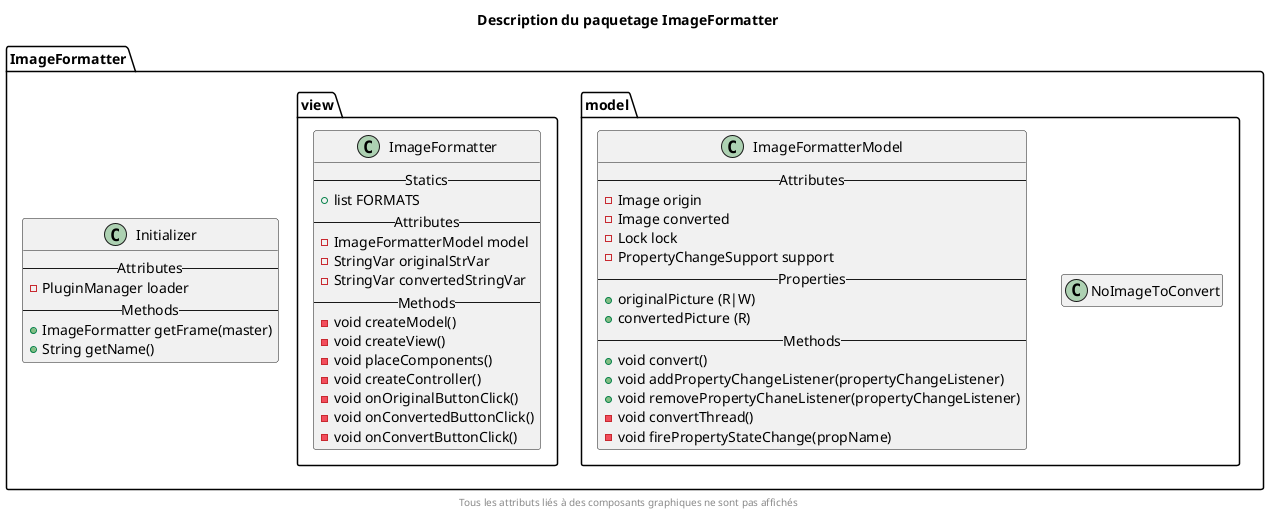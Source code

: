 @startuml
package "ImageFormatter" {
    package "model" {
        class "NoImageToConvert"
        class "ImageFormatterModel" {
            -- Attributes --
            - Image origin
            - Image converted
            - Lock lock
            - PropertyChangeSupport support
            -- Properties --
            + originalPicture (R|W)
            + convertedPicture (R)
            -- Methods --
            + void convert()
            + void addPropertyChangeListener(propertyChangeListener)
            + void removePropertyChaneListener(propertyChangeListener)
            - void convertThread()
            - void firePropertyStateChange(propName)
        }
    }
    package "view" {
        class "ImageFormatter" {
            -- Statics --
            + list FORMATS
            -- Attributes --
            - ImageFormatterModel model
            - StringVar originalStrVar
            - StringVar convertedStringVar
            -- Methods --
            - void createModel()
            - void createView()
            - void placeComponents()
            - void createController()
            - void onOriginalButtonClick()
            - void onConvertedButtonClick()
            - void onConvertButtonClick()
        }
    }
    class "Initializer" {
        -- Attributes --
        - PluginManager loader
        -- Methods --
        + ImageFormatter getFrame(master)
        + String getName()
    }
}
hide empty members
center footer Tous les attributs liés à des composants graphiques ne sont pas affichés
title Description du paquetage ImageFormatter
@enduml